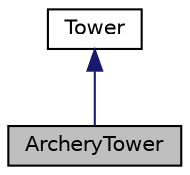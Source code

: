 digraph "ArcheryTower"
{
 // LATEX_PDF_SIZE
  edge [fontname="Helvetica",fontsize="10",labelfontname="Helvetica",labelfontsize="10"];
  node [fontname="Helvetica",fontsize="10",shape=record];
  Node1 [label="ArcheryTower",height=0.2,width=0.4,color="black", fillcolor="grey75", style="filled", fontcolor="black",tooltip="Archerytower Class."];
  Node2 -> Node1 [dir="back",color="midnightblue",fontsize="10",style="solid",fontname="Helvetica"];
  Node2 [label="Tower",height=0.2,width=0.4,color="black", fillcolor="white", style="filled",URL="$classTower.html",tooltip="Class for towers that defend against the enemies."];
}
